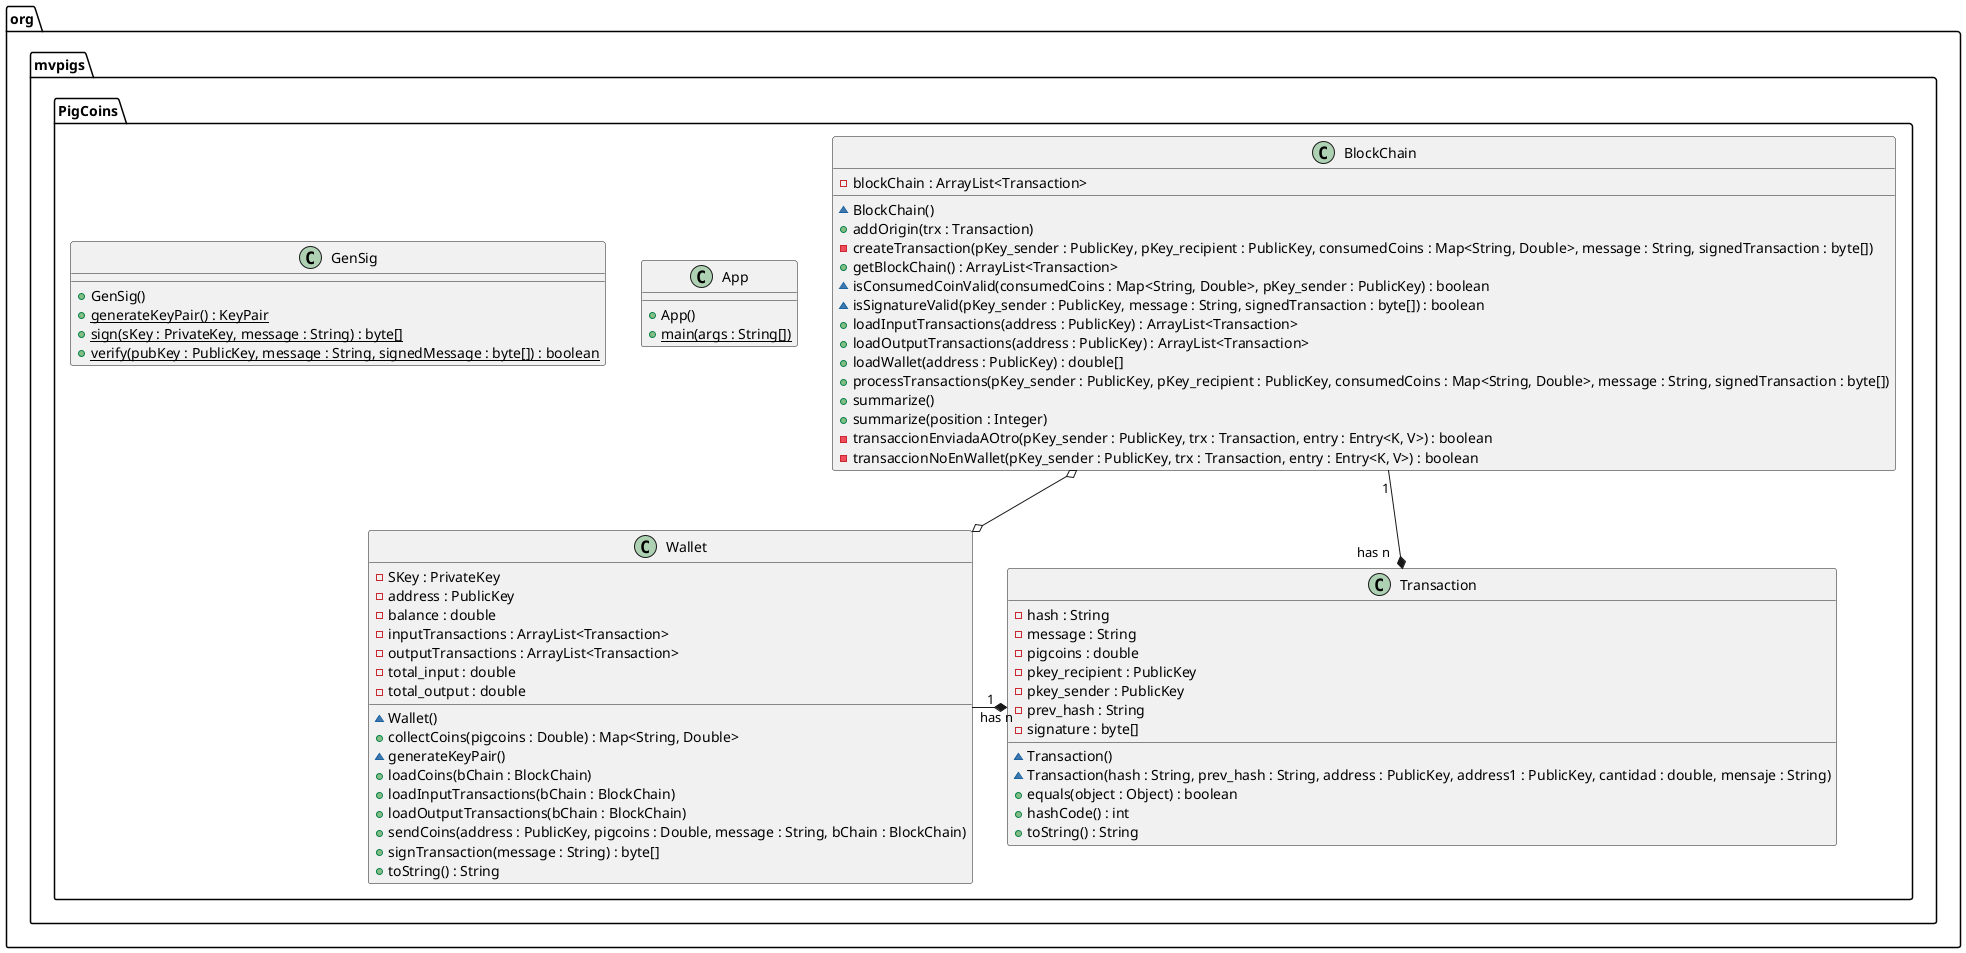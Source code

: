 @startuml
package org.mvpigs.PigCoins {
  class Transaction {
    - hash : String
    - message : String
    - pigcoins : double
    - pkey_recipient : PublicKey
    - pkey_sender : PublicKey
    - prev_hash : String
    - signature : byte[]
    ~ Transaction()
    ~ Transaction(hash : String, prev_hash : String, address : PublicKey, address1 : PublicKey, cantidad : double, mensaje : String)
    + equals(object : Object) : boolean
    + hashCode() : int
    + toString() : String
  }
  class Wallet {
    - SKey : PrivateKey
    - address : PublicKey
    - balance : double
    - inputTransactions : ArrayList<Transaction>
    - outputTransactions : ArrayList<Transaction>
    - total_input : double
    - total_output : double
    ~ Wallet()
    + collectCoins(pigcoins : Double) : Map<String, Double>
    ~ generateKeyPair()
    + loadCoins(bChain : BlockChain)
    + loadInputTransactions(bChain : BlockChain)
    + loadOutputTransactions(bChain : BlockChain)
    + sendCoins(address : PublicKey, pigcoins : Double, message : String, bChain : BlockChain)
    + signTransaction(message : String) : byte[]
    + toString() : String
  }
  class App {
    + App()
    + main(args : String[]) {static}
  }
  class GenSig {
    + GenSig()
    + generateKeyPair() : KeyPair {static}
    + sign(sKey : PrivateKey, message : String) : byte[] {static}
    + verify(pubKey : PublicKey, message : String, signedMessage : byte[]) : boolean {static}
  }
  class BlockChain {
    - blockChain : ArrayList<Transaction>
    ~ BlockChain()
    + addOrigin(trx : Transaction)
    - createTransaction(pKey_sender : PublicKey, pKey_recipient : PublicKey, consumedCoins : Map<String, Double>, message : String, signedTransaction : byte[])
    + getBlockChain() : ArrayList<Transaction>
    ~ isConsumedCoinValid(consumedCoins : Map<String, Double>, pKey_sender : PublicKey) : boolean
    ~ isSignatureValid(pKey_sender : PublicKey, message : String, signedTransaction : byte[]) : boolean
    + loadInputTransactions(address : PublicKey) : ArrayList<Transaction>
    + loadOutputTransactions(address : PublicKey) : ArrayList<Transaction>
    + loadWallet(address : PublicKey) : double[]
    + processTransactions(pKey_sender : PublicKey, pKey_recipient : PublicKey, consumedCoins : Map<String, Double>, message : String, signedTransaction : byte[])
    + summarize()
    + summarize(position : Integer)
    - transaccionEnviadaAOtro(pKey_sender : PublicKey, trx : Transaction, entry : Entry<K, V>) : boolean
    - transaccionNoEnWallet(pKey_sender : PublicKey, trx : Transaction, entry : Entry<K, V>) : boolean
  }
}
Wallet "  1" -*  "has n   " Transaction
BlockChain "  1" -*  "has n   " Transaction
BlockChain o--o Wallet
@enduml
